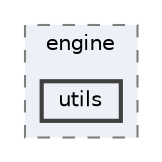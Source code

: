 digraph "C:/Dev/Techstorm-v5/src/engine/utils"
{
 // LATEX_PDF_SIZE
  bgcolor="transparent";
  edge [fontname=Helvetica,fontsize=10,labelfontname=Helvetica,labelfontsize=10];
  node [fontname=Helvetica,fontsize=10,shape=box,height=0.2,width=0.4];
  compound=true
  subgraph clusterdir_2052808828190f934b76e979ee65af8a {
    graph [ bgcolor="#edf0f7", pencolor="grey50", label="engine", fontname=Helvetica,fontsize=10 style="filled,dashed", URL="dir_2052808828190f934b76e979ee65af8a.html",tooltip=""]
  dir_ad45fcc0c842cd88b5556c32fab80eb5 [label="utils", fillcolor="#edf0f7", color="grey25", style="filled,bold", URL="dir_ad45fcc0c842cd88b5556c32fab80eb5.html",tooltip=""];
  }
}
